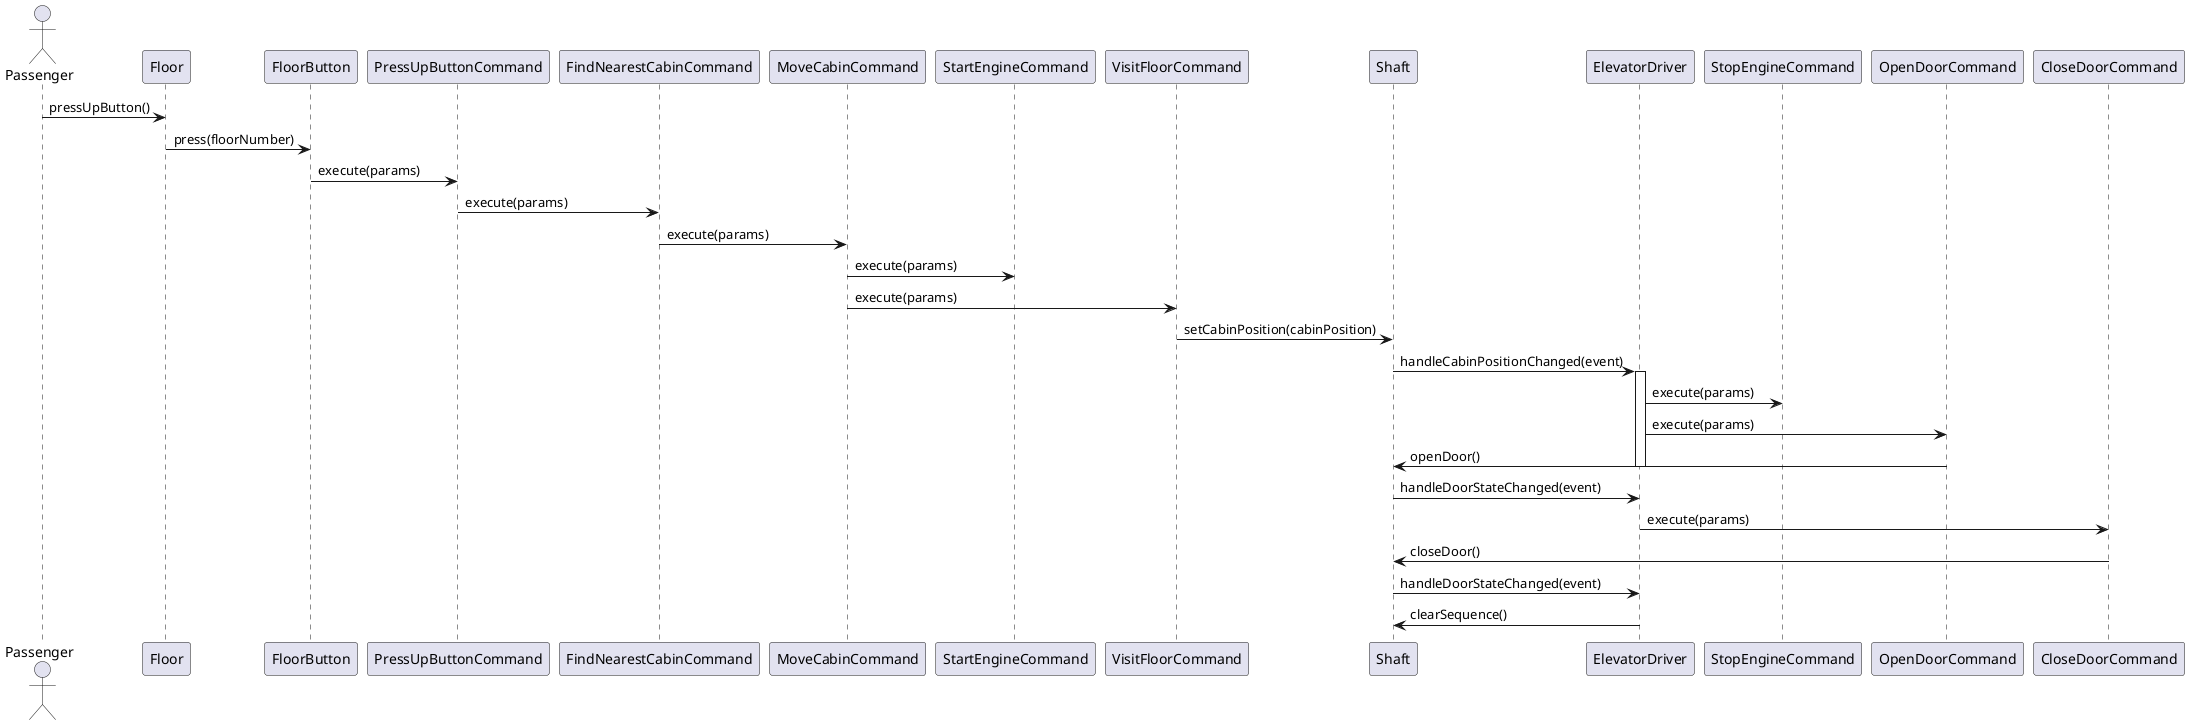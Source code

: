 @startuml

actor Passenger

Passenger -> Floor: pressUpButton()
Floor -> FloorButton: press(floorNumber)
FloorButton -> PressUpButtonCommand: execute(params)
PressUpButtonCommand -> FindNearestCabinCommand: execute(params)
FindNearestCabinCommand -> MoveCabinCommand: execute(params)
MoveCabinCommand -> StartEngineCommand: execute(params)
MoveCabinCommand -> VisitFloorCommand: execute(params)

VisitFloorCommand -> Shaft: setCabinPosition(cabinPosition)
Shaft -> ElevatorDriver: handleCabinPositionChanged(event)
activate ElevatorDriver
ElevatorDriver -> StopEngineCommand: execute(params)
ElevatorDriver -> OpenDoorCommand: execute(params)
OpenDoorCommand -> Shaft: openDoor()
deactivate ElevatorDriver
Shaft -> ElevatorDriver: handleDoorStateChanged(event)
ElevatorDriver -> CloseDoorCommand: execute(params)
CloseDoorCommand -> Shaft: closeDoor()
Shaft -> ElevatorDriver: handleDoorStateChanged(event)
ElevatorDriver -> Shaft: clearSequence()

@enduml
